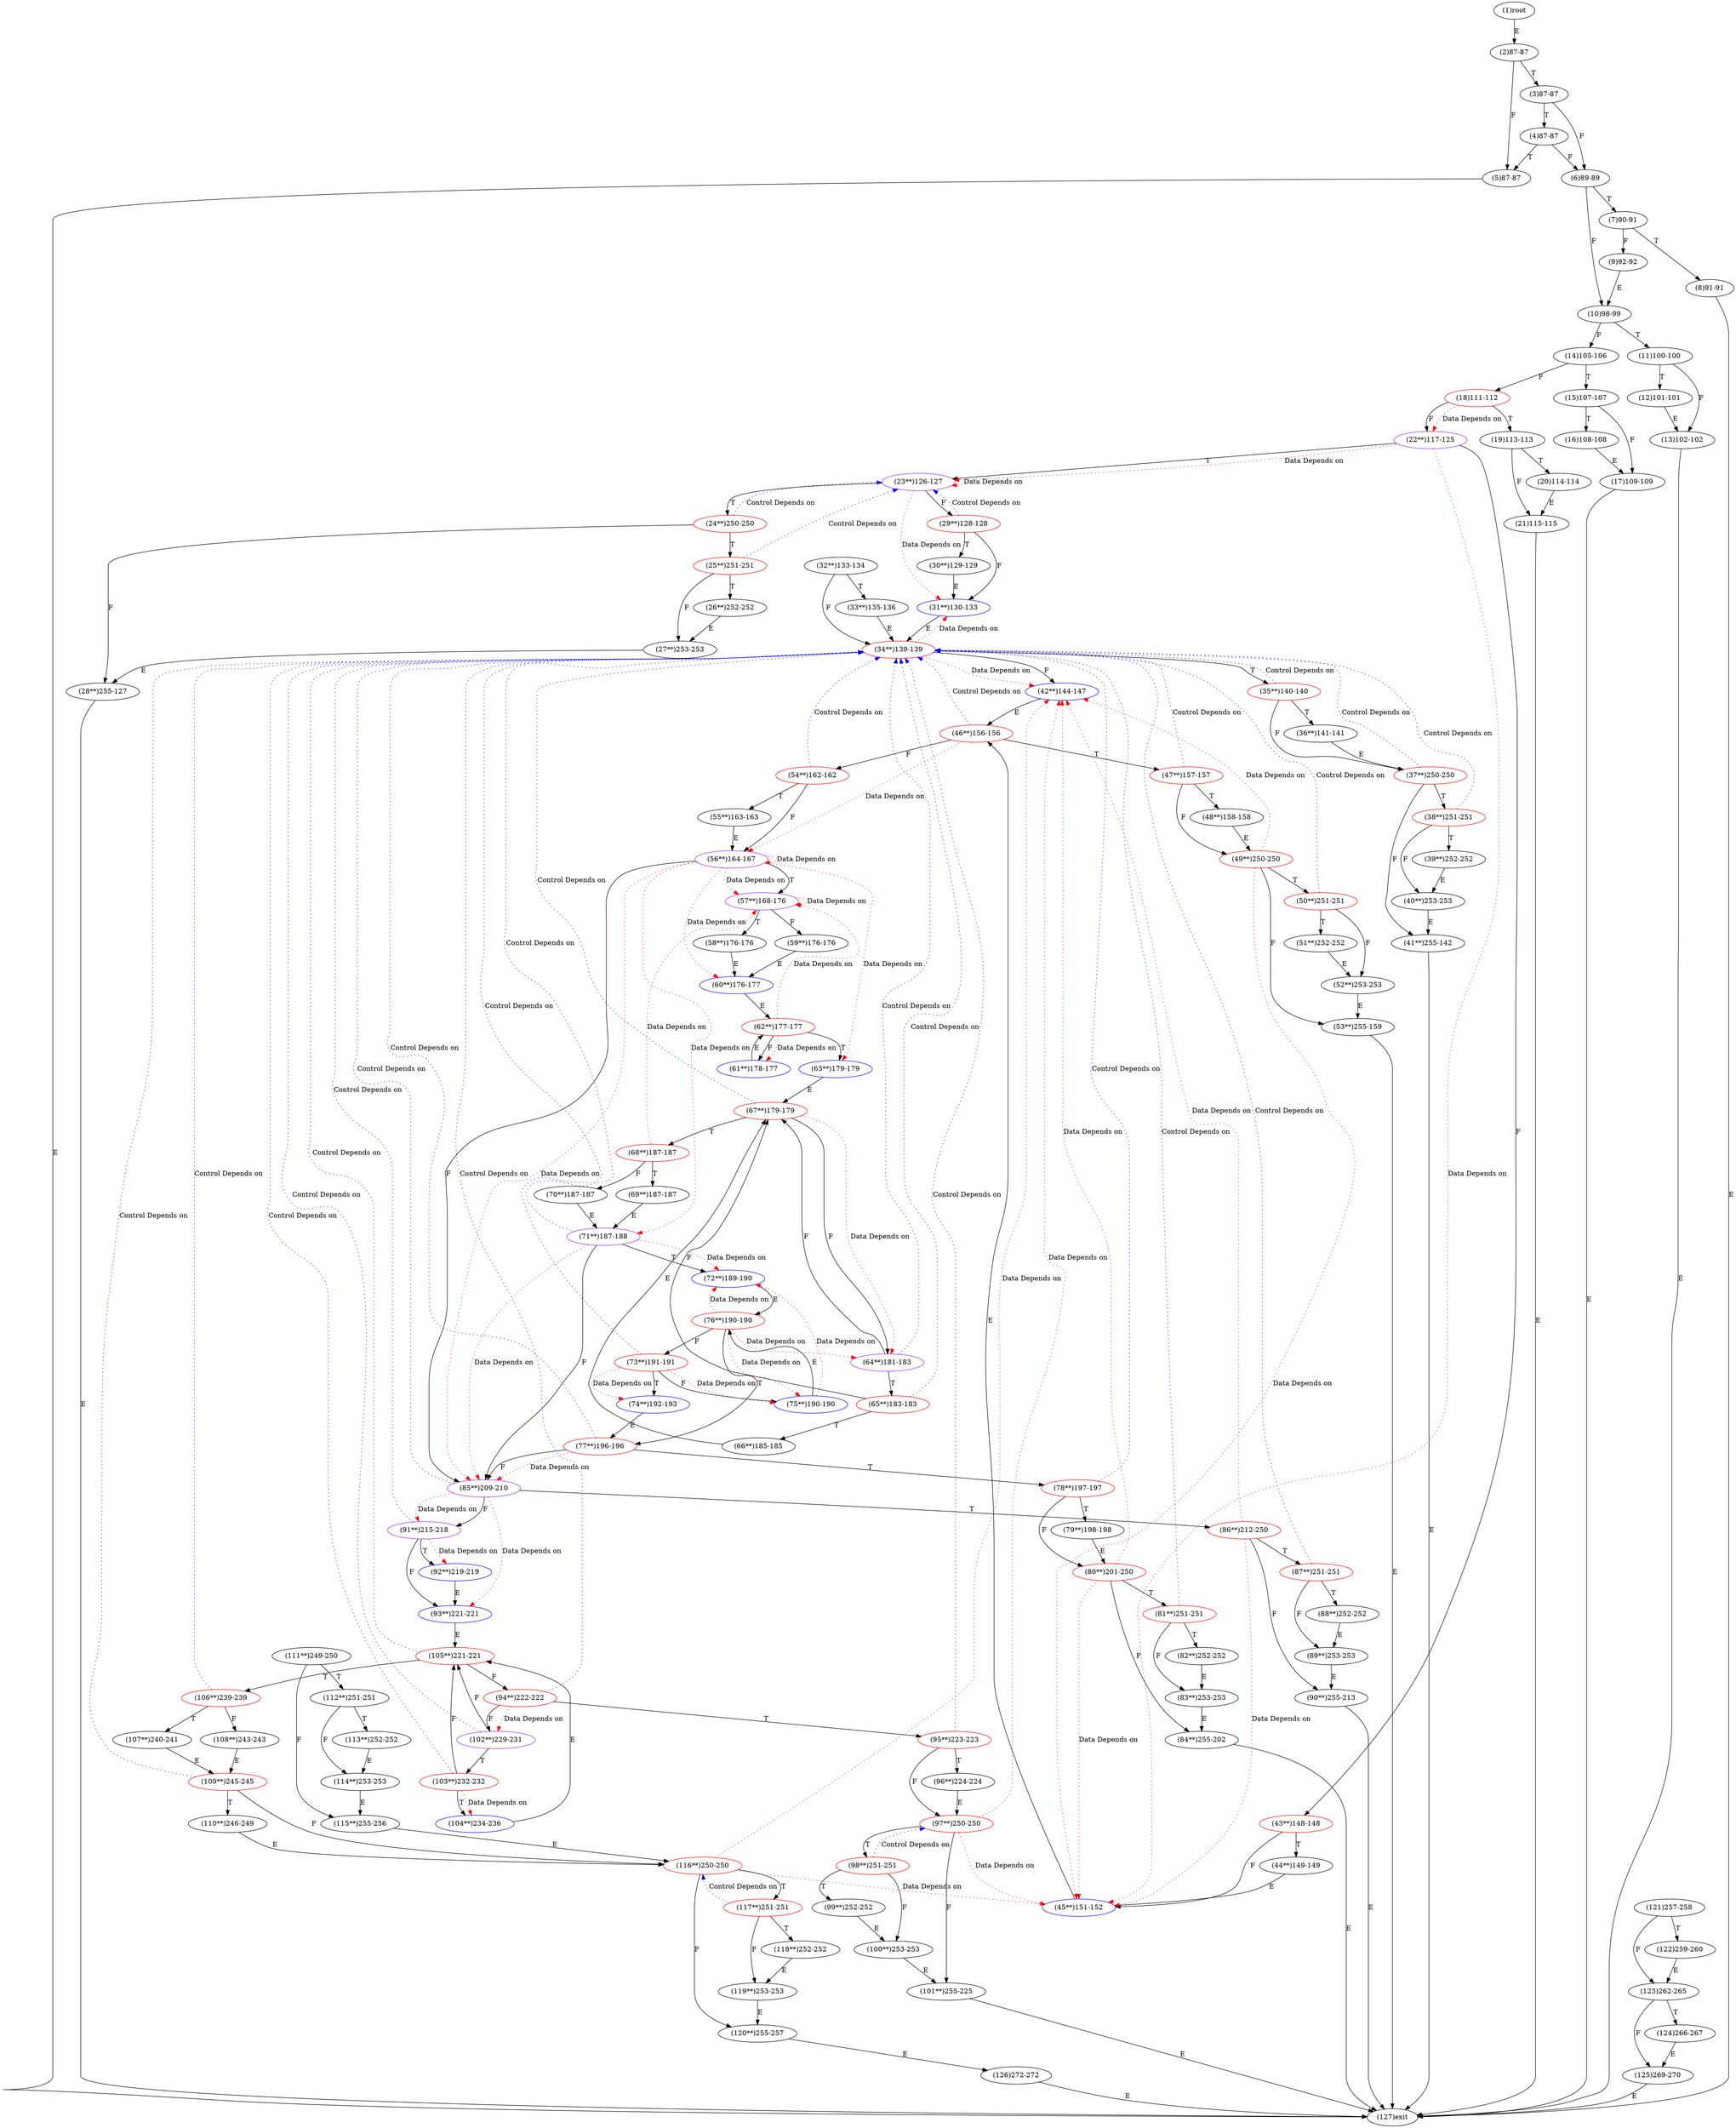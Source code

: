 digraph "" { 
1[ label="(1)root"];
2[ label="(2)87-87"];
3[ label="(3)87-87"];
4[ label="(4)87-87"];
5[ label="(5)87-87"];
6[ label="(6)89-89"];
7[ label="(7)90-91"];
8[ label="(8)91-91"];
9[ label="(9)92-92"];
10[ label="(10)98-99"];
11[ label="(11)100-100"];
12[ label="(12)101-101"];
13[ label="(13)102-102"];
14[ label="(14)105-106"];
15[ label="(15)107-107"];
17[ label="(17)109-109"];
16[ label="(16)108-108"];
19[ label="(19)113-113"];
18[ label="(18)111-112",color=red];
21[ label="(21)115-115"];
20[ label="(20)114-114"];
23[ label="(23**)126-127",color=purple];
22[ label="(22**)117-125",color=purple];
25[ label="(25**)251-251",color=red];
24[ label="(24**)250-250",color=red];
27[ label="(27**)253-253"];
26[ label="(26**)252-252"];
29[ label="(29**)128-128",color=red];
28[ label="(28**)255-127"];
31[ label="(31**)130-133",color=blue];
30[ label="(30**)129-129"];
34[ label="(34**)139-139",color=red];
35[ label="(35**)140-140",color=red];
32[ label="(32**)133-134"];
33[ label="(33**)135-136"];
38[ label="(38**)251-251",color=red];
39[ label="(39**)252-252"];
36[ label="(36**)141-141"];
37[ label="(37**)250-250",color=red];
42[ label="(42**)144-147",color=blue];
43[ label="(43**)148-148",color=red];
40[ label="(40**)253-253"];
41[ label="(41**)255-142"];
46[ label="(46**)156-156",color=red];
47[ label="(47**)157-157",color=red];
44[ label="(44**)149-149"];
45[ label="(45**)151-152",color=blue];
51[ label="(51**)252-252"];
50[ label="(50**)251-251",color=red];
49[ label="(49**)250-250",color=red];
48[ label="(48**)158-158"];
55[ label="(55**)163-163"];
54[ label="(54**)162-162",color=red];
53[ label="(53**)255-159"];
52[ label="(52**)253-253"];
59[ label="(59**)176-176"];
58[ label="(58**)176-176"];
57[ label="(57**)168-176",color=purple];
56[ label="(56**)164-167",color=purple];
63[ label="(63**)179-179",color=blue];
62[ label="(62**)177-177",color=red];
61[ label="(61**)178-177",color=blue];
60[ label="(60**)176-177",color=blue];
68[ label="(68**)187-187",color=red];
69[ label="(69**)187-187"];
70[ label="(70**)187-187"];
71[ label="(71**)187-188",color=purple];
64[ label="(64**)181-183",color=purple];
65[ label="(65**)183-183",color=red];
66[ label="(66**)185-185"];
67[ label="(67**)179-179",color=red];
76[ label="(76**)190-190",color=red];
77[ label="(77**)196-196",color=red];
78[ label="(78**)197-197",color=red];
79[ label="(79**)198-198"];
72[ label="(72**)189-190",color=blue];
73[ label="(73**)191-191",color=red];
74[ label="(74**)192-193",color=blue];
75[ label="(75**)190-190",color=blue];
85[ label="(85**)209-210",color=purple];
84[ label="(84**)255-202"];
87[ label="(87**)251-251",color=red];
86[ label="(86**)212-250",color=red];
81[ label="(81**)251-251",color=red];
80[ label="(80**)201-250",color=red];
83[ label="(83**)253-253"];
82[ label="(82**)252-252"];
93[ label="(93**)221-221",color=blue];
92[ label="(92**)219-219",color=blue];
95[ label="(95**)223-223",color=red];
94[ label="(94**)222-222",color=red];
89[ label="(89**)253-253"];
88[ label="(88**)252-252"];
91[ label="(91**)215-218",color=purple];
90[ label="(90**)255-213"];
102[ label="(102**)229-231",color=purple];
103[ label="(103**)232-232",color=red];
100[ label="(100**)253-253"];
101[ label="(101**)255-225"];
98[ label="(98**)251-251",color=red];
99[ label="(99**)252-252"];
96[ label="(96**)224-224"];
97[ label="(97**)250-250",color=red];
110[ label="(110**)246-249"];
111[ label="(111**)249-250"];
108[ label="(108**)243-243"];
109[ label="(109**)245-245",color=red];
106[ label="(106**)239-239",color=red];
107[ label="(107**)240-241"];
104[ label="(104**)234-236",color=blue];
105[ label="(105**)221-221",color=red];
119[ label="(119**)253-253"];
118[ label="(118**)252-252"];
117[ label="(117**)251-251",color=red];
116[ label="(116**)250-250",color=red];
115[ label="(115**)255-256"];
114[ label="(114**)253-253"];
113[ label="(113**)252-252"];
112[ label="(112**)251-251"];
127[ label="(127)exit"];
126[ label="(126)272-272"];
125[ label="(125)269-270"];
124[ label="(124)266-267"];
123[ label="(123)262-265"];
122[ label="(122)259-260"];
121[ label="(121)257-258"];
120[ label="(120**)255-257"];
1->2[ label="E"];
2->5[ label="F"];
2->3[ label="T"];
3->6[ label="F"];
3->4[ label="T"];
4->6[ label="F"];
4->5[ label="T"];
5->127[ label="E"];
6->10[ label="F"];
6->7[ label="T"];
7->9[ label="F"];
7->8[ label="T"];
8->127[ label="E"];
9->10[ label="E"];
10->14[ label="F"];
10->11[ label="T"];
11->13[ label="F"];
11->12[ label="T"];
12->13[ label="E"];
13->127[ label="E"];
14->18[ label="F"];
14->15[ label="T"];
15->17[ label="F"];
15->16[ label="T"];
16->17[ label="E"];
17->127[ label="E"];
18->22[ label="F"];
18->19[ label="T"];
19->21[ label="F"];
19->20[ label="T"];
20->21[ label="E"];
21->127[ label="E"];
22->43[ label="F"];
22->23[ label="T"];
23->29[ label="F"];
23->24[ label="T"];
24->28[ label="F"];
24->25[ label="T"];
25->27[ label="F"];
25->26[ label="T"];
26->27[ label="E"];
27->28[ label="E"];
28->127[ label="E"];
29->31[ label="F"];
29->30[ label="T"];
30->31[ label="E"];
31->34[ label="E"];
32->34[ label="F"];
32->33[ label="T"];
33->34[ label="E"];
34->42[ label="F"];
34->35[ label="T"];
35->37[ label="F"];
35->36[ label="T"];
36->37[ label="E"];
37->41[ label="F"];
37->38[ label="T"];
38->40[ label="F"];
38->39[ label="T"];
39->40[ label="E"];
40->41[ label="E"];
41->127[ label="E"];
42->46[ label="E"];
43->45[ label="F"];
43->44[ label="T"];
44->45[ label="E"];
45->46[ label="E"];
46->54[ label="F"];
46->47[ label="T"];
47->49[ label="F"];
47->48[ label="T"];
48->49[ label="E"];
49->53[ label="F"];
49->50[ label="T"];
50->52[ label="F"];
50->51[ label="T"];
51->52[ label="E"];
52->53[ label="E"];
53->127[ label="E"];
54->56[ label="F"];
54->55[ label="T"];
55->56[ label="E"];
56->85[ label="F"];
56->57[ label="T"];
57->59[ label="F"];
57->58[ label="T"];
58->60[ label="E"];
59->60[ label="E"];
60->62[ label="E"];
61->62[ label="E"];
62->61[ label="F"];
62->63[ label="T"];
63->67[ label="E"];
64->67[ label="F"];
64->65[ label="T"];
65->67[ label="F"];
65->66[ label="T"];
66->67[ label="E"];
67->64[ label="F"];
67->68[ label="T"];
68->70[ label="F"];
68->69[ label="T"];
69->71[ label="E"];
70->71[ label="E"];
71->85[ label="F"];
71->72[ label="T"];
72->76[ label="E"];
73->75[ label="F"];
73->74[ label="T"];
74->77[ label="E"];
75->76[ label="E"];
76->73[ label="F"];
76->77[ label="T"];
77->85[ label="F"];
77->78[ label="T"];
78->80[ label="F"];
78->79[ label="T"];
79->80[ label="E"];
80->84[ label="F"];
80->81[ label="T"];
81->83[ label="F"];
81->82[ label="T"];
82->83[ label="E"];
83->84[ label="E"];
84->127[ label="E"];
85->91[ label="F"];
85->86[ label="T"];
86->90[ label="F"];
86->87[ label="T"];
87->89[ label="F"];
87->88[ label="T"];
88->89[ label="E"];
89->90[ label="E"];
90->127[ label="E"];
91->93[ label="F"];
91->92[ label="T"];
92->93[ label="E"];
93->105[ label="E"];
94->102[ label="F"];
94->95[ label="T"];
95->97[ label="F"];
95->96[ label="T"];
96->97[ label="E"];
97->101[ label="F"];
97->98[ label="T"];
98->100[ label="F"];
98->99[ label="T"];
99->100[ label="E"];
100->101[ label="E"];
101->127[ label="E"];
102->105[ label="F"];
102->103[ label="T"];
103->105[ label="F"];
103->104[ label="T"];
104->105[ label="E"];
105->94[ label="F"];
105->106[ label="T"];
106->108[ label="F"];
106->107[ label="T"];
107->109[ label="E"];
108->109[ label="E"];
109->116[ label="F"];
109->110[ label="T"];
110->116[ label="E"];
111->115[ label="F"];
111->112[ label="T"];
112->114[ label="F"];
112->113[ label="T"];
113->114[ label="E"];
114->115[ label="E"];
115->116[ label="E"];
116->120[ label="F"];
116->117[ label="T"];
117->119[ label="F"];
117->118[ label="T"];
118->119[ label="E"];
119->120[ label="E"];
120->126[ label="E"];
121->123[ label="F"];
121->122[ label="T"];
122->123[ label="E"];
123->125[ label="F"];
123->124[ label="T"];
124->125[ label="E"];
125->127[ label="E"];
126->127[ label="E"];
18->22[ color="red" label="Data Depends on" style = dotted ];
23->23[ color="red" label="Data Depends on" style = dotted ];
23->31[ color="red" label="Data Depends on" style = dotted ];
22->23[ color="red" label="Data Depends on" style = dotted ];
22->45[ color="red" label="Data Depends on" style = dotted ];
25->23[ color="blue" label="Control Depends on" style = dotted ];
24->23[ color="blue" label="Control Depends on" style = dotted ];
29->23[ color="blue" label="Control Depends on" style = dotted ];
34->42[ color="red" label="Data Depends on" style = dotted ];
34->31[ color="red" label="Data Depends on" style = dotted ];
35->34[ color="blue" label="Control Depends on" style = dotted ];
38->34[ color="blue" label="Control Depends on" style = dotted ];
37->34[ color="blue" label="Control Depends on" style = dotted ];
46->56[ color="red" label="Data Depends on" style = dotted ];
46->34[ color="blue" label="Control Depends on" style = dotted ];
47->34[ color="blue" label="Control Depends on" style = dotted ];
50->34[ color="blue" label="Control Depends on" style = dotted ];
49->42[ color="red" label="Data Depends on" style = dotted ];
49->45[ color="red" label="Data Depends on" style = dotted ];
54->34[ color="blue" label="Control Depends on" style = dotted ];
57->57[ color="red" label="Data Depends on" style = dotted ];
56->56[ color="red" label="Data Depends on" style = dotted ];
56->57[ color="red" label="Data Depends on" style = dotted ];
56->60[ color="red" label="Data Depends on" style = dotted ];
56->63[ color="red" label="Data Depends on" style = dotted ];
56->71[ color="red" label="Data Depends on" style = dotted ];
56->85[ color="red" label="Data Depends on" style = dotted ];
62->61[ color="red" label="Data Depends on" style = dotted ];
62->57[ color="red" label="Data Depends on" style = dotted ];
68->57[ color="red" label="Data Depends on" style = dotted ];
71->85[ color="red" label="Data Depends on" style = dotted ];
71->34[ color="blue" label="Control Depends on" style = dotted ];
71->72[ color="red" label="Data Depends on" style = dotted ];
64->34[ color="blue" label="Control Depends on" style = dotted ];
65->34[ color="blue" label="Control Depends on" style = dotted ];
67->64[ color="red" label="Data Depends on" style = dotted ];
67->34[ color="blue" label="Control Depends on" style = dotted ];
76->72[ color="red" label="Data Depends on" style = dotted ];
76->75[ color="red" label="Data Depends on" style = dotted ];
76->64[ color="red" label="Data Depends on" style = dotted ];
77->34[ color="blue" label="Control Depends on" style = dotted ];
77->85[ color="red" label="Data Depends on" style = dotted ];
78->34[ color="blue" label="Control Depends on" style = dotted ];
73->75[ color="red" label="Data Depends on" style = dotted ];
73->74[ color="red" label="Data Depends on" style = dotted ];
73->34[ color="blue" label="Control Depends on" style = dotted ];
75->72[ color="red" label="Data Depends on" style = dotted ];
85->34[ color="blue" label="Control Depends on" style = dotted ];
85->93[ color="red" label="Data Depends on" style = dotted ];
85->91[ color="red" label="Data Depends on" style = dotted ];
87->34[ color="blue" label="Control Depends on" style = dotted ];
86->42[ color="red" label="Data Depends on" style = dotted ];
86->45[ color="red" label="Data Depends on" style = dotted ];
81->34[ color="blue" label="Control Depends on" style = dotted ];
80->45[ color="red" label="Data Depends on" style = dotted ];
80->42[ color="red" label="Data Depends on" style = dotted ];
95->34[ color="blue" label="Control Depends on" style = dotted ];
94->34[ color="blue" label="Control Depends on" style = dotted ];
94->102[ color="red" label="Data Depends on" style = dotted ];
91->92[ color="red" label="Data Depends on" style = dotted ];
91->34[ color="blue" label="Control Depends on" style = dotted ];
102->34[ color="blue" label="Control Depends on" style = dotted ];
103->34[ color="blue" label="Control Depends on" style = dotted ];
103->104[ color="red" label="Data Depends on" style = dotted ];
98->97[ color="blue" label="Control Depends on" style = dotted ];
97->45[ color="red" label="Data Depends on" style = dotted ];
97->42[ color="red" label="Data Depends on" style = dotted ];
109->34[ color="blue" label="Control Depends on" style = dotted ];
106->34[ color="blue" label="Control Depends on" style = dotted ];
105->34[ color="blue" label="Control Depends on" style = dotted ];
117->116[ color="blue" label="Control Depends on" style = dotted ];
116->42[ color="red" label="Data Depends on" style = dotted ];
116->45[ color="red" label="Data Depends on" style = dotted ];
}